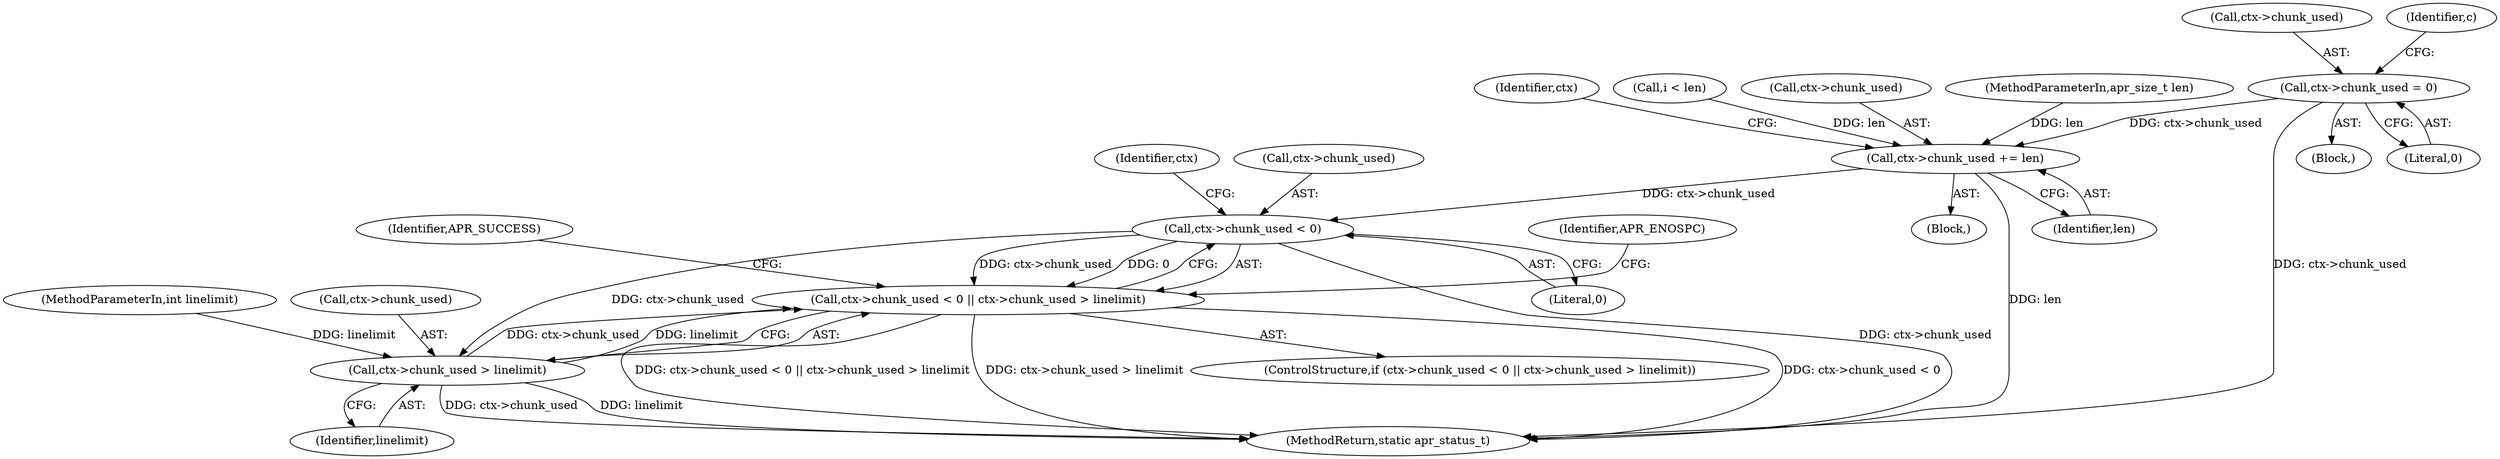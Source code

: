digraph "0_httpd_e427c41257957b57036d5a549b260b6185d1dd73_0@pointer" {
"1000188" [label="(Call,ctx->chunk_used = 0)"];
"1000340" [label="(Call,ctx->chunk_used += len)"];
"1000347" [label="(Call,ctx->chunk_used < 0)"];
"1000346" [label="(Call,ctx->chunk_used < 0 || ctx->chunk_used > linelimit)"];
"1000352" [label="(Call,ctx->chunk_used > linelimit)"];
"1000356" [label="(Identifier,linelimit)"];
"1000188" [label="(Call,ctx->chunk_used = 0)"];
"1000347" [label="(Call,ctx->chunk_used < 0)"];
"1000349" [label="(Identifier,ctx)"];
"1000113" [label="(MethodParameterIn,int linelimit)"];
"1000120" [label="(Call,i < len)"];
"1000189" [label="(Call,ctx->chunk_used)"];
"1000114" [label="(Block,)"];
"1000192" [label="(Literal,0)"];
"1000341" [label="(Call,ctx->chunk_used)"];
"1000340" [label="(Call,ctx->chunk_used += len)"];
"1000354" [label="(Identifier,ctx)"];
"1000348" [label="(Call,ctx->chunk_used)"];
"1000351" [label="(Literal,0)"];
"1000359" [label="(Identifier,APR_ENOSPC)"];
"1000345" [label="(ControlStructure,if (ctx->chunk_used < 0 || ctx->chunk_used > linelimit))"];
"1000112" [label="(MethodParameterIn,apr_size_t len)"];
"1000352" [label="(Call,ctx->chunk_used > linelimit)"];
"1000346" [label="(Call,ctx->chunk_used < 0 || ctx->chunk_used > linelimit)"];
"1000361" [label="(Identifier,APR_SUCCESS)"];
"1000362" [label="(MethodReturn,static apr_status_t)"];
"1000344" [label="(Identifier,len)"];
"1000353" [label="(Call,ctx->chunk_used)"];
"1000160" [label="(Block,)"];
"1000196" [label="(Identifier,c)"];
"1000188" -> "1000160"  [label="AST: "];
"1000188" -> "1000192"  [label="CFG: "];
"1000189" -> "1000188"  [label="AST: "];
"1000192" -> "1000188"  [label="AST: "];
"1000196" -> "1000188"  [label="CFG: "];
"1000188" -> "1000362"  [label="DDG: ctx->chunk_used"];
"1000188" -> "1000340"  [label="DDG: ctx->chunk_used"];
"1000340" -> "1000114"  [label="AST: "];
"1000340" -> "1000344"  [label="CFG: "];
"1000341" -> "1000340"  [label="AST: "];
"1000344" -> "1000340"  [label="AST: "];
"1000349" -> "1000340"  [label="CFG: "];
"1000340" -> "1000362"  [label="DDG: len"];
"1000120" -> "1000340"  [label="DDG: len"];
"1000112" -> "1000340"  [label="DDG: len"];
"1000340" -> "1000347"  [label="DDG: ctx->chunk_used"];
"1000347" -> "1000346"  [label="AST: "];
"1000347" -> "1000351"  [label="CFG: "];
"1000348" -> "1000347"  [label="AST: "];
"1000351" -> "1000347"  [label="AST: "];
"1000354" -> "1000347"  [label="CFG: "];
"1000346" -> "1000347"  [label="CFG: "];
"1000347" -> "1000362"  [label="DDG: ctx->chunk_used"];
"1000347" -> "1000346"  [label="DDG: ctx->chunk_used"];
"1000347" -> "1000346"  [label="DDG: 0"];
"1000347" -> "1000352"  [label="DDG: ctx->chunk_used"];
"1000346" -> "1000345"  [label="AST: "];
"1000346" -> "1000352"  [label="CFG: "];
"1000352" -> "1000346"  [label="AST: "];
"1000359" -> "1000346"  [label="CFG: "];
"1000361" -> "1000346"  [label="CFG: "];
"1000346" -> "1000362"  [label="DDG: ctx->chunk_used < 0"];
"1000346" -> "1000362"  [label="DDG: ctx->chunk_used > linelimit"];
"1000346" -> "1000362"  [label="DDG: ctx->chunk_used < 0 || ctx->chunk_used > linelimit"];
"1000352" -> "1000346"  [label="DDG: ctx->chunk_used"];
"1000352" -> "1000346"  [label="DDG: linelimit"];
"1000352" -> "1000356"  [label="CFG: "];
"1000353" -> "1000352"  [label="AST: "];
"1000356" -> "1000352"  [label="AST: "];
"1000352" -> "1000362"  [label="DDG: linelimit"];
"1000352" -> "1000362"  [label="DDG: ctx->chunk_used"];
"1000113" -> "1000352"  [label="DDG: linelimit"];
}

